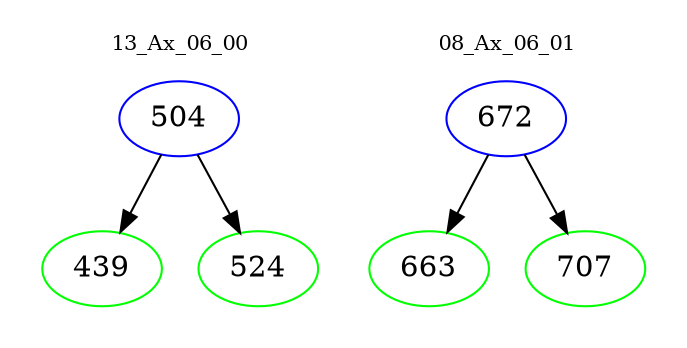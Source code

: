 digraph{
subgraph cluster_0 {
color = white
label = "13_Ax_06_00";
fontsize=10;
T0_504 [label="504", color="blue"]
T0_504 -> T0_439 [color="black"]
T0_439 [label="439", color="green"]
T0_504 -> T0_524 [color="black"]
T0_524 [label="524", color="green"]
}
subgraph cluster_1 {
color = white
label = "08_Ax_06_01";
fontsize=10;
T1_672 [label="672", color="blue"]
T1_672 -> T1_663 [color="black"]
T1_663 [label="663", color="green"]
T1_672 -> T1_707 [color="black"]
T1_707 [label="707", color="green"]
}
}
